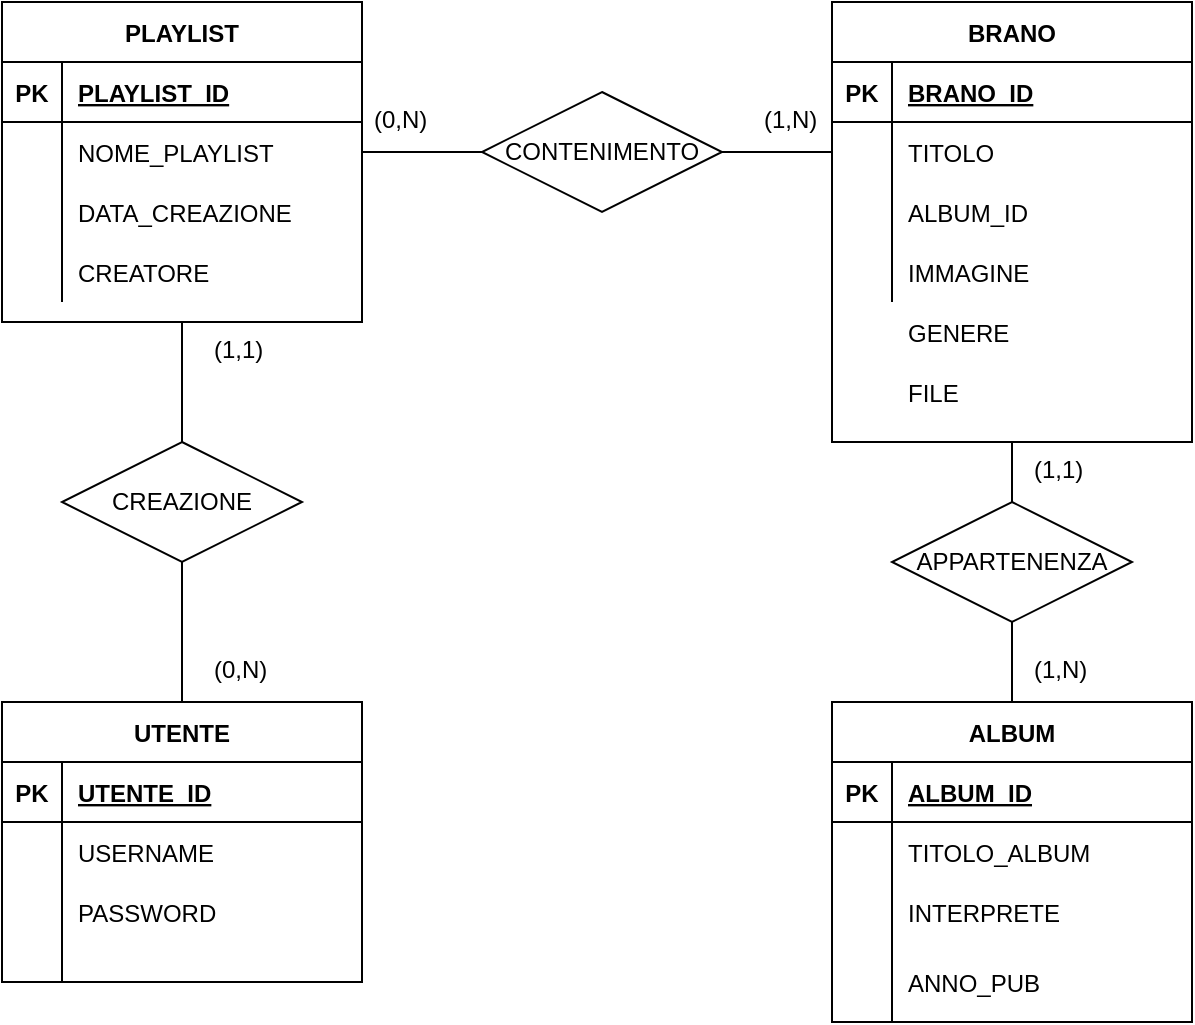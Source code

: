 <mxfile version="14.5.10" type="google"><diagram id="R2lEEEUBdFMjLlhIrx00" name="Page-1"><mxGraphModel dx="635" dy="732" grid="1" gridSize="10" guides="1" tooltips="1" connect="1" arrows="1" fold="1" page="1" pageScale="1" pageWidth="850" pageHeight="1100" math="0" shadow="0" extFonts="Permanent Marker^https://fonts.googleapis.com/css?family=Permanent+Marker"><root><mxCell id="0"/><mxCell id="1" parent="0"/><mxCell id="dYXPkEQZRniKVAgf45bH-20" value="PLAYLIST" style="shape=table;startSize=30;container=1;collapsible=1;childLayout=tableLayout;fixedRows=1;rowLines=0;fontStyle=1;align=center;resizeLast=1;" vertex="1" parent="1"><mxGeometry x="160" y="40" width="180" height="160" as="geometry"/></mxCell><mxCell id="dYXPkEQZRniKVAgf45bH-21" value="" style="shape=partialRectangle;collapsible=0;dropTarget=0;pointerEvents=0;fillColor=none;top=0;left=0;bottom=1;right=0;points=[[0,0.5],[1,0.5]];portConstraint=eastwest;" vertex="1" parent="dYXPkEQZRniKVAgf45bH-20"><mxGeometry y="30" width="180" height="30" as="geometry"/></mxCell><mxCell id="dYXPkEQZRniKVAgf45bH-22" value="PK" style="shape=partialRectangle;connectable=0;fillColor=none;top=0;left=0;bottom=0;right=0;fontStyle=1;overflow=hidden;" vertex="1" parent="dYXPkEQZRniKVAgf45bH-21"><mxGeometry width="30" height="30" as="geometry"/></mxCell><mxCell id="dYXPkEQZRniKVAgf45bH-23" value="PLAYLIST_ID" style="shape=partialRectangle;connectable=0;fillColor=none;top=0;left=0;bottom=0;right=0;align=left;spacingLeft=6;fontStyle=5;overflow=hidden;" vertex="1" parent="dYXPkEQZRniKVAgf45bH-21"><mxGeometry x="30" width="150" height="30" as="geometry"/></mxCell><mxCell id="dYXPkEQZRniKVAgf45bH-24" value="" style="shape=partialRectangle;collapsible=0;dropTarget=0;pointerEvents=0;fillColor=none;top=0;left=0;bottom=0;right=0;points=[[0,0.5],[1,0.5]];portConstraint=eastwest;" vertex="1" parent="dYXPkEQZRniKVAgf45bH-20"><mxGeometry y="60" width="180" height="30" as="geometry"/></mxCell><mxCell id="dYXPkEQZRniKVAgf45bH-25" value="" style="shape=partialRectangle;connectable=0;fillColor=none;top=0;left=0;bottom=0;right=0;editable=1;overflow=hidden;" vertex="1" parent="dYXPkEQZRniKVAgf45bH-24"><mxGeometry width="30" height="30" as="geometry"/></mxCell><mxCell id="dYXPkEQZRniKVAgf45bH-26" value="NOME_PLAYLIST" style="shape=partialRectangle;connectable=0;fillColor=none;top=0;left=0;bottom=0;right=0;align=left;spacingLeft=6;overflow=hidden;fontStyle=0" vertex="1" parent="dYXPkEQZRniKVAgf45bH-24"><mxGeometry x="30" width="150" height="30" as="geometry"/></mxCell><mxCell id="dYXPkEQZRniKVAgf45bH-27" value="" style="shape=partialRectangle;collapsible=0;dropTarget=0;pointerEvents=0;fillColor=none;top=0;left=0;bottom=0;right=0;points=[[0,0.5],[1,0.5]];portConstraint=eastwest;" vertex="1" parent="dYXPkEQZRniKVAgf45bH-20"><mxGeometry y="90" width="180" height="30" as="geometry"/></mxCell><mxCell id="dYXPkEQZRniKVAgf45bH-28" value="" style="shape=partialRectangle;connectable=0;fillColor=none;top=0;left=0;bottom=0;right=0;editable=1;overflow=hidden;" vertex="1" parent="dYXPkEQZRniKVAgf45bH-27"><mxGeometry width="30" height="30" as="geometry"/></mxCell><mxCell id="dYXPkEQZRniKVAgf45bH-29" value="DATA_CREAZIONE" style="shape=partialRectangle;connectable=0;fillColor=none;top=0;left=0;bottom=0;right=0;align=left;spacingLeft=6;overflow=hidden;" vertex="1" parent="dYXPkEQZRniKVAgf45bH-27"><mxGeometry x="30" width="150" height="30" as="geometry"/></mxCell><mxCell id="dYXPkEQZRniKVAgf45bH-30" value="" style="shape=partialRectangle;collapsible=0;dropTarget=0;pointerEvents=0;fillColor=none;top=0;left=0;bottom=0;right=0;points=[[0,0.5],[1,0.5]];portConstraint=eastwest;" vertex="1" parent="dYXPkEQZRniKVAgf45bH-20"><mxGeometry y="120" width="180" height="30" as="geometry"/></mxCell><mxCell id="dYXPkEQZRniKVAgf45bH-31" value="" style="shape=partialRectangle;connectable=0;fillColor=none;top=0;left=0;bottom=0;right=0;editable=1;overflow=hidden;" vertex="1" parent="dYXPkEQZRniKVAgf45bH-30"><mxGeometry width="30" height="30" as="geometry"/></mxCell><mxCell id="dYXPkEQZRniKVAgf45bH-32" value="CREATORE" style="shape=partialRectangle;connectable=0;fillColor=none;top=0;left=0;bottom=0;right=0;align=left;spacingLeft=6;overflow=hidden;" vertex="1" parent="dYXPkEQZRniKVAgf45bH-30"><mxGeometry x="30" width="150" height="30" as="geometry"/></mxCell><mxCell id="dYXPkEQZRniKVAgf45bH-33" value="BRANO" style="shape=table;startSize=30;container=1;collapsible=1;childLayout=tableLayout;fixedRows=1;rowLines=0;fontStyle=1;align=center;resizeLast=1;" vertex="1" parent="1"><mxGeometry x="575" y="40" width="180" height="220" as="geometry"/></mxCell><mxCell id="dYXPkEQZRniKVAgf45bH-34" value="" style="shape=partialRectangle;collapsible=0;dropTarget=0;pointerEvents=0;fillColor=none;top=0;left=0;bottom=1;right=0;points=[[0,0.5],[1,0.5]];portConstraint=eastwest;" vertex="1" parent="dYXPkEQZRniKVAgf45bH-33"><mxGeometry y="30" width="180" height="30" as="geometry"/></mxCell><mxCell id="dYXPkEQZRniKVAgf45bH-35" value="PK" style="shape=partialRectangle;connectable=0;fillColor=none;top=0;left=0;bottom=0;right=0;fontStyle=1;overflow=hidden;" vertex="1" parent="dYXPkEQZRniKVAgf45bH-34"><mxGeometry width="30" height="30" as="geometry"/></mxCell><mxCell id="dYXPkEQZRniKVAgf45bH-36" value="BRANO_ID" style="shape=partialRectangle;connectable=0;fillColor=none;top=0;left=0;bottom=0;right=0;align=left;spacingLeft=6;fontStyle=5;overflow=hidden;" vertex="1" parent="dYXPkEQZRniKVAgf45bH-34"><mxGeometry x="30" width="150" height="30" as="geometry"/></mxCell><mxCell id="dYXPkEQZRniKVAgf45bH-37" value="" style="shape=partialRectangle;collapsible=0;dropTarget=0;pointerEvents=0;fillColor=none;top=0;left=0;bottom=0;right=0;points=[[0,0.5],[1,0.5]];portConstraint=eastwest;" vertex="1" parent="dYXPkEQZRniKVAgf45bH-33"><mxGeometry y="60" width="180" height="30" as="geometry"/></mxCell><mxCell id="dYXPkEQZRniKVAgf45bH-38" value="" style="shape=partialRectangle;connectable=0;fillColor=none;top=0;left=0;bottom=0;right=0;editable=1;overflow=hidden;" vertex="1" parent="dYXPkEQZRniKVAgf45bH-37"><mxGeometry width="30" height="30" as="geometry"/></mxCell><mxCell id="dYXPkEQZRniKVAgf45bH-39" value="TITOLO" style="shape=partialRectangle;connectable=0;fillColor=none;top=0;left=0;bottom=0;right=0;align=left;spacingLeft=6;overflow=hidden;fontStyle=0" vertex="1" parent="dYXPkEQZRniKVAgf45bH-37"><mxGeometry x="30" width="150" height="30" as="geometry"/></mxCell><mxCell id="dYXPkEQZRniKVAgf45bH-40" value="" style="shape=partialRectangle;collapsible=0;dropTarget=0;pointerEvents=0;fillColor=none;top=0;left=0;bottom=0;right=0;points=[[0,0.5],[1,0.5]];portConstraint=eastwest;" vertex="1" parent="dYXPkEQZRniKVAgf45bH-33"><mxGeometry y="90" width="180" height="30" as="geometry"/></mxCell><mxCell id="dYXPkEQZRniKVAgf45bH-41" value="" style="shape=partialRectangle;connectable=0;fillColor=none;top=0;left=0;bottom=0;right=0;editable=1;overflow=hidden;" vertex="1" parent="dYXPkEQZRniKVAgf45bH-40"><mxGeometry width="30" height="30" as="geometry"/></mxCell><mxCell id="dYXPkEQZRniKVAgf45bH-42" value="ALBUM_ID" style="shape=partialRectangle;connectable=0;fillColor=none;top=0;left=0;bottom=0;right=0;align=left;spacingLeft=6;overflow=hidden;" vertex="1" parent="dYXPkEQZRniKVAgf45bH-40"><mxGeometry x="30" width="150" height="30" as="geometry"/></mxCell><mxCell id="dYXPkEQZRniKVAgf45bH-43" value="" style="shape=partialRectangle;collapsible=0;dropTarget=0;pointerEvents=0;fillColor=none;top=0;left=0;bottom=0;right=0;points=[[0,0.5],[1,0.5]];portConstraint=eastwest;" vertex="1" parent="dYXPkEQZRniKVAgf45bH-33"><mxGeometry y="120" width="180" height="30" as="geometry"/></mxCell><mxCell id="dYXPkEQZRniKVAgf45bH-44" value="" style="shape=partialRectangle;connectable=0;fillColor=none;top=0;left=0;bottom=0;right=0;editable=1;overflow=hidden;" vertex="1" parent="dYXPkEQZRniKVAgf45bH-43"><mxGeometry width="30" height="30" as="geometry"/></mxCell><mxCell id="dYXPkEQZRniKVAgf45bH-45" value="IMMAGINE" style="shape=partialRectangle;connectable=0;fillColor=none;top=0;left=0;bottom=0;right=0;align=left;spacingLeft=6;overflow=hidden;" vertex="1" parent="dYXPkEQZRniKVAgf45bH-43"><mxGeometry x="30" width="150" height="30" as="geometry"/></mxCell><mxCell id="dYXPkEQZRniKVAgf45bH-46" value="GENERE" style="shape=partialRectangle;connectable=0;fillColor=none;top=0;left=0;bottom=0;right=0;align=left;spacingLeft=6;overflow=hidden;" vertex="1" parent="1"><mxGeometry x="605" y="190" width="150" height="30" as="geometry"/></mxCell><mxCell id="dYXPkEQZRniKVAgf45bH-47" value="FILE" style="shape=partialRectangle;connectable=0;fillColor=none;top=0;left=0;bottom=0;right=0;align=left;spacingLeft=6;overflow=hidden;" vertex="1" parent="1"><mxGeometry x="605" y="220" width="150" height="30" as="geometry"/></mxCell><mxCell id="dYXPkEQZRniKVAgf45bH-48" value="ALBUM" style="shape=table;startSize=30;container=1;collapsible=1;childLayout=tableLayout;fixedRows=1;rowLines=0;fontStyle=1;align=center;resizeLast=1;" vertex="1" parent="1"><mxGeometry x="575" y="390" width="180" height="160" as="geometry"/></mxCell><mxCell id="dYXPkEQZRniKVAgf45bH-49" value="" style="shape=partialRectangle;collapsible=0;dropTarget=0;pointerEvents=0;fillColor=none;top=0;left=0;bottom=1;right=0;points=[[0,0.5],[1,0.5]];portConstraint=eastwest;" vertex="1" parent="dYXPkEQZRniKVAgf45bH-48"><mxGeometry y="30" width="180" height="30" as="geometry"/></mxCell><mxCell id="dYXPkEQZRniKVAgf45bH-50" value="PK" style="shape=partialRectangle;connectable=0;fillColor=none;top=0;left=0;bottom=0;right=0;fontStyle=1;overflow=hidden;" vertex="1" parent="dYXPkEQZRniKVAgf45bH-49"><mxGeometry width="30" height="30" as="geometry"/></mxCell><mxCell id="dYXPkEQZRniKVAgf45bH-51" value="ALBUM_ID" style="shape=partialRectangle;connectable=0;fillColor=none;top=0;left=0;bottom=0;right=0;align=left;spacingLeft=6;fontStyle=5;overflow=hidden;" vertex="1" parent="dYXPkEQZRniKVAgf45bH-49"><mxGeometry x="30" width="150" height="30" as="geometry"/></mxCell><mxCell id="dYXPkEQZRniKVAgf45bH-52" value="" style="shape=partialRectangle;collapsible=0;dropTarget=0;pointerEvents=0;fillColor=none;top=0;left=0;bottom=0;right=0;points=[[0,0.5],[1,0.5]];portConstraint=eastwest;" vertex="1" parent="dYXPkEQZRniKVAgf45bH-48"><mxGeometry y="60" width="180" height="30" as="geometry"/></mxCell><mxCell id="dYXPkEQZRniKVAgf45bH-53" value="" style="shape=partialRectangle;connectable=0;fillColor=none;top=0;left=0;bottom=0;right=0;editable=1;overflow=hidden;" vertex="1" parent="dYXPkEQZRniKVAgf45bH-52"><mxGeometry width="30" height="30" as="geometry"/></mxCell><mxCell id="dYXPkEQZRniKVAgf45bH-54" value="TITOLO_ALBUM" style="shape=partialRectangle;connectable=0;fillColor=none;top=0;left=0;bottom=0;right=0;align=left;spacingLeft=6;overflow=hidden;fontStyle=0" vertex="1" parent="dYXPkEQZRniKVAgf45bH-52"><mxGeometry x="30" width="150" height="30" as="geometry"/></mxCell><mxCell id="dYXPkEQZRniKVAgf45bH-55" value="" style="shape=partialRectangle;collapsible=0;dropTarget=0;pointerEvents=0;fillColor=none;top=0;left=0;bottom=0;right=0;points=[[0,0.5],[1,0.5]];portConstraint=eastwest;" vertex="1" parent="dYXPkEQZRniKVAgf45bH-48"><mxGeometry y="90" width="180" height="30" as="geometry"/></mxCell><mxCell id="dYXPkEQZRniKVAgf45bH-56" value="" style="shape=partialRectangle;connectable=0;fillColor=none;top=0;left=0;bottom=0;right=0;editable=1;overflow=hidden;" vertex="1" parent="dYXPkEQZRniKVAgf45bH-55"><mxGeometry width="30" height="30" as="geometry"/></mxCell><mxCell id="dYXPkEQZRniKVAgf45bH-57" value="INTERPRETE" style="shape=partialRectangle;connectable=0;fillColor=none;top=0;left=0;bottom=0;right=0;align=left;spacingLeft=6;overflow=hidden;" vertex="1" parent="dYXPkEQZRniKVAgf45bH-55"><mxGeometry x="30" width="150" height="30" as="geometry"/></mxCell><mxCell id="dYXPkEQZRniKVAgf45bH-58" value="" style="shape=partialRectangle;collapsible=0;dropTarget=0;pointerEvents=0;fillColor=none;top=0;left=0;bottom=0;right=0;points=[[0,0.5],[1,0.5]];portConstraint=eastwest;" vertex="1" parent="dYXPkEQZRniKVAgf45bH-48"><mxGeometry y="120" width="180" height="40" as="geometry"/></mxCell><mxCell id="dYXPkEQZRniKVAgf45bH-59" value="" style="shape=partialRectangle;connectable=0;fillColor=none;top=0;left=0;bottom=0;right=0;editable=1;overflow=hidden;" vertex="1" parent="dYXPkEQZRniKVAgf45bH-58"><mxGeometry width="30" height="40" as="geometry"/></mxCell><mxCell id="dYXPkEQZRniKVAgf45bH-60" value="ANNO_PUB" style="shape=partialRectangle;connectable=0;fillColor=none;top=0;left=0;bottom=0;right=0;align=left;spacingLeft=6;overflow=hidden;" vertex="1" parent="dYXPkEQZRniKVAgf45bH-58"><mxGeometry x="30" width="150" height="40" as="geometry"/></mxCell><mxCell id="dYXPkEQZRniKVAgf45bH-61" value="UTENTE" style="shape=table;startSize=30;container=1;collapsible=1;childLayout=tableLayout;fixedRows=1;rowLines=0;fontStyle=1;align=center;resizeLast=1;" vertex="1" parent="1"><mxGeometry x="160" y="390" width="180" height="140" as="geometry"/></mxCell><mxCell id="dYXPkEQZRniKVAgf45bH-62" value="" style="shape=partialRectangle;collapsible=0;dropTarget=0;pointerEvents=0;fillColor=none;top=0;left=0;bottom=1;right=0;points=[[0,0.5],[1,0.5]];portConstraint=eastwest;" vertex="1" parent="dYXPkEQZRniKVAgf45bH-61"><mxGeometry y="30" width="180" height="30" as="geometry"/></mxCell><mxCell id="dYXPkEQZRniKVAgf45bH-63" value="PK" style="shape=partialRectangle;connectable=0;fillColor=none;top=0;left=0;bottom=0;right=0;fontStyle=1;overflow=hidden;" vertex="1" parent="dYXPkEQZRniKVAgf45bH-62"><mxGeometry width="30" height="30" as="geometry"/></mxCell><mxCell id="dYXPkEQZRniKVAgf45bH-64" value="UTENTE_ID" style="shape=partialRectangle;connectable=0;fillColor=none;top=0;left=0;bottom=0;right=0;align=left;spacingLeft=6;fontStyle=5;overflow=hidden;" vertex="1" parent="dYXPkEQZRniKVAgf45bH-62"><mxGeometry x="30" width="150" height="30" as="geometry"/></mxCell><mxCell id="dYXPkEQZRniKVAgf45bH-65" value="" style="shape=partialRectangle;collapsible=0;dropTarget=0;pointerEvents=0;fillColor=none;top=0;left=0;bottom=0;right=0;points=[[0,0.5],[1,0.5]];portConstraint=eastwest;" vertex="1" parent="dYXPkEQZRniKVAgf45bH-61"><mxGeometry y="60" width="180" height="30" as="geometry"/></mxCell><mxCell id="dYXPkEQZRniKVAgf45bH-66" value="" style="shape=partialRectangle;connectable=0;fillColor=none;top=0;left=0;bottom=0;right=0;editable=1;overflow=hidden;" vertex="1" parent="dYXPkEQZRniKVAgf45bH-65"><mxGeometry width="30" height="30" as="geometry"/></mxCell><mxCell id="dYXPkEQZRniKVAgf45bH-67" value="USERNAME" style="shape=partialRectangle;connectable=0;fillColor=none;top=0;left=0;bottom=0;right=0;align=left;spacingLeft=6;overflow=hidden;fontStyle=0" vertex="1" parent="dYXPkEQZRniKVAgf45bH-65"><mxGeometry x="30" width="150" height="30" as="geometry"/></mxCell><mxCell id="dYXPkEQZRniKVAgf45bH-68" value="" style="shape=partialRectangle;collapsible=0;dropTarget=0;pointerEvents=0;fillColor=none;top=0;left=0;bottom=0;right=0;points=[[0,0.5],[1,0.5]];portConstraint=eastwest;" vertex="1" parent="dYXPkEQZRniKVAgf45bH-61"><mxGeometry y="90" width="180" height="30" as="geometry"/></mxCell><mxCell id="dYXPkEQZRniKVAgf45bH-69" value="" style="shape=partialRectangle;connectable=0;fillColor=none;top=0;left=0;bottom=0;right=0;editable=1;overflow=hidden;" vertex="1" parent="dYXPkEQZRniKVAgf45bH-68"><mxGeometry width="30" height="30" as="geometry"/></mxCell><mxCell id="dYXPkEQZRniKVAgf45bH-70" value="PASSWORD" style="shape=partialRectangle;connectable=0;fillColor=none;top=0;left=0;bottom=0;right=0;align=left;spacingLeft=6;overflow=hidden;" vertex="1" parent="dYXPkEQZRniKVAgf45bH-68"><mxGeometry x="30" width="150" height="30" as="geometry"/></mxCell><mxCell id="dYXPkEQZRniKVAgf45bH-71" value="" style="shape=partialRectangle;collapsible=0;dropTarget=0;pointerEvents=0;fillColor=none;top=0;left=0;bottom=0;right=0;points=[[0,0.5],[1,0.5]];portConstraint=eastwest;" vertex="1" parent="dYXPkEQZRniKVAgf45bH-61"><mxGeometry y="120" width="180" height="20" as="geometry"/></mxCell><mxCell id="dYXPkEQZRniKVAgf45bH-72" value="" style="shape=partialRectangle;connectable=0;fillColor=none;top=0;left=0;bottom=0;right=0;editable=1;overflow=hidden;" vertex="1" parent="dYXPkEQZRniKVAgf45bH-71"><mxGeometry width="30" height="20" as="geometry"/></mxCell><mxCell id="dYXPkEQZRniKVAgf45bH-73" value="" style="shape=partialRectangle;connectable=0;fillColor=none;top=0;left=0;bottom=0;right=0;align=left;spacingLeft=6;overflow=hidden;" vertex="1" parent="dYXPkEQZRniKVAgf45bH-71"><mxGeometry x="30" width="150" height="20" as="geometry"/></mxCell><mxCell id="dYXPkEQZRniKVAgf45bH-77" style="edgeStyle=orthogonalEdgeStyle;rounded=0;orthogonalLoop=1;jettySize=auto;html=1;entryX=0.5;entryY=0;entryDx=0;entryDy=0;endArrow=none;endFill=0;" edge="1" parent="1" source="dYXPkEQZRniKVAgf45bH-76" target="dYXPkEQZRniKVAgf45bH-61"><mxGeometry relative="1" as="geometry"/></mxCell><mxCell id="dYXPkEQZRniKVAgf45bH-78" style="edgeStyle=orthogonalEdgeStyle;rounded=0;orthogonalLoop=1;jettySize=auto;html=1;entryX=0.5;entryY=1;entryDx=0;entryDy=0;endArrow=none;endFill=0;" edge="1" parent="1" source="dYXPkEQZRniKVAgf45bH-76" target="dYXPkEQZRniKVAgf45bH-20"><mxGeometry relative="1" as="geometry"/></mxCell><mxCell id="dYXPkEQZRniKVAgf45bH-76" value="CREAZIONE" style="shape=rhombus;perimeter=rhombusPerimeter;whiteSpace=wrap;html=1;align=center;" vertex="1" parent="1"><mxGeometry x="190" y="260" width="120" height="60" as="geometry"/></mxCell><mxCell id="dYXPkEQZRniKVAgf45bH-79" value="(0,N)" style="text;strokeColor=none;fillColor=none;spacingLeft=4;spacingRight=4;overflow=hidden;rotatable=0;points=[[0,0.5],[1,0.5]];portConstraint=eastwest;fontSize=12;" vertex="1" parent="1"><mxGeometry x="260" y="360" width="40" height="30" as="geometry"/></mxCell><mxCell id="dYXPkEQZRniKVAgf45bH-80" value="(1,1)" style="text;strokeColor=none;fillColor=none;spacingLeft=4;spacingRight=4;overflow=hidden;rotatable=0;points=[[0,0.5],[1,0.5]];portConstraint=eastwest;fontSize=12;" vertex="1" parent="1"><mxGeometry x="260" y="200" width="40" height="30" as="geometry"/></mxCell><mxCell id="dYXPkEQZRniKVAgf45bH-82" style="edgeStyle=orthogonalEdgeStyle;rounded=0;orthogonalLoop=1;jettySize=auto;html=1;entryX=1;entryY=0.5;entryDx=0;entryDy=0;endArrow=none;endFill=0;" edge="1" parent="1" source="dYXPkEQZRniKVAgf45bH-81" target="dYXPkEQZRniKVAgf45bH-24"><mxGeometry relative="1" as="geometry"/></mxCell><mxCell id="dYXPkEQZRniKVAgf45bH-83" style="edgeStyle=orthogonalEdgeStyle;rounded=0;orthogonalLoop=1;jettySize=auto;html=1;entryX=0;entryY=0.5;entryDx=0;entryDy=0;endArrow=none;endFill=0;" edge="1" parent="1" source="dYXPkEQZRniKVAgf45bH-81" target="dYXPkEQZRniKVAgf45bH-37"><mxGeometry relative="1" as="geometry"/></mxCell><mxCell id="dYXPkEQZRniKVAgf45bH-81" value="CONTENIMENTO" style="shape=rhombus;perimeter=rhombusPerimeter;whiteSpace=wrap;html=1;align=center;" vertex="1" parent="1"><mxGeometry x="400" y="85" width="120" height="60" as="geometry"/></mxCell><mxCell id="dYXPkEQZRniKVAgf45bH-84" value="(0,N)" style="text;strokeColor=none;fillColor=none;spacingLeft=4;spacingRight=4;overflow=hidden;rotatable=0;points=[[0,0.5],[1,0.5]];portConstraint=eastwest;fontSize=12;" vertex="1" parent="1"><mxGeometry x="340" y="85" width="40" height="30" as="geometry"/></mxCell><mxCell id="dYXPkEQZRniKVAgf45bH-85" value="(1,N)" style="text;strokeColor=none;fillColor=none;spacingLeft=4;spacingRight=4;overflow=hidden;rotatable=0;points=[[0,0.5],[1,0.5]];portConstraint=eastwest;fontSize=12;" vertex="1" parent="1"><mxGeometry x="535" y="85" width="40" height="30" as="geometry"/></mxCell><mxCell id="dYXPkEQZRniKVAgf45bH-88" style="edgeStyle=orthogonalEdgeStyle;rounded=0;orthogonalLoop=1;jettySize=auto;html=1;entryX=0.5;entryY=1;entryDx=0;entryDy=0;endArrow=none;endFill=0;" edge="1" parent="1" source="dYXPkEQZRniKVAgf45bH-86" target="dYXPkEQZRniKVAgf45bH-33"><mxGeometry relative="1" as="geometry"/></mxCell><mxCell id="dYXPkEQZRniKVAgf45bH-89" style="edgeStyle=orthogonalEdgeStyle;rounded=0;orthogonalLoop=1;jettySize=auto;html=1;entryX=0.5;entryY=0;entryDx=0;entryDy=0;endArrow=none;endFill=0;" edge="1" parent="1" source="dYXPkEQZRniKVAgf45bH-86" target="dYXPkEQZRniKVAgf45bH-48"><mxGeometry relative="1" as="geometry"/></mxCell><mxCell id="dYXPkEQZRniKVAgf45bH-86" value="APPARTENENZA" style="shape=rhombus;perimeter=rhombusPerimeter;whiteSpace=wrap;html=1;align=center;" vertex="1" parent="1"><mxGeometry x="605" y="290" width="120" height="60" as="geometry"/></mxCell><mxCell id="dYXPkEQZRniKVAgf45bH-90" value="(1,1)" style="text;strokeColor=none;fillColor=none;spacingLeft=4;spacingRight=4;overflow=hidden;rotatable=0;points=[[0,0.5],[1,0.5]];portConstraint=eastwest;fontSize=12;" vertex="1" parent="1"><mxGeometry x="670" y="260" width="40" height="30" as="geometry"/></mxCell><mxCell id="dYXPkEQZRniKVAgf45bH-91" value="(1,N)" style="text;strokeColor=none;fillColor=none;spacingLeft=4;spacingRight=4;overflow=hidden;rotatable=0;points=[[0,0.5],[1,0.5]];portConstraint=eastwest;fontSize=12;" vertex="1" parent="1"><mxGeometry x="670" y="360" width="40" height="30" as="geometry"/></mxCell></root></mxGraphModel></diagram></mxfile>